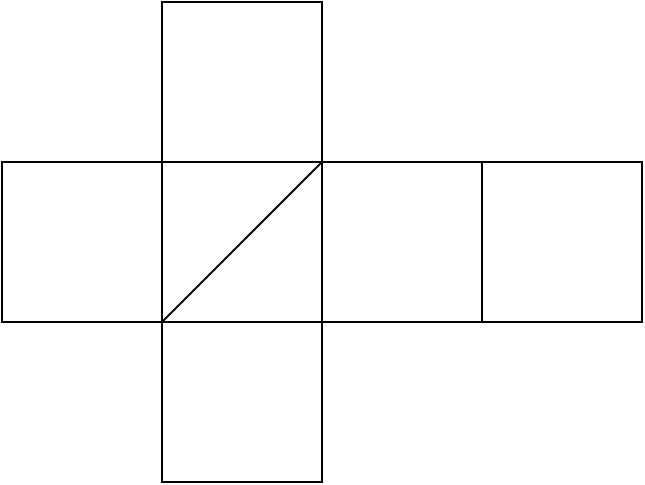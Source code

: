 <mxfile version="15.8.7" type="device"><diagram id="UlhcCPV_KAKJgWk0sdFm" name="페이지-1"><mxGraphModel dx="448" dy="321" grid="1" gridSize="10" guides="1" tooltips="1" connect="1" arrows="1" fold="1" page="1" pageScale="1" pageWidth="10000" pageHeight="10000" math="0" shadow="0"><root><mxCell id="0"/><mxCell id="1" parent="0"/><mxCell id="Dr04ktLcbrkEs5Am43tb-2" value="" style="whiteSpace=wrap;html=1;aspect=fixed;" vertex="1" parent="1"><mxGeometry x="480" y="560" width="80" height="80" as="geometry"/></mxCell><mxCell id="Dr04ktLcbrkEs5Am43tb-3" value="" style="whiteSpace=wrap;html=1;aspect=fixed;" vertex="1" parent="1"><mxGeometry x="400" y="560" width="80" height="80" as="geometry"/></mxCell><mxCell id="Dr04ktLcbrkEs5Am43tb-4" value="" style="whiteSpace=wrap;html=1;aspect=fixed;" vertex="1" parent="1"><mxGeometry x="560" y="560" width="80" height="80" as="geometry"/></mxCell><mxCell id="Dr04ktLcbrkEs5Am43tb-5" value="" style="whiteSpace=wrap;html=1;aspect=fixed;" vertex="1" parent="1"><mxGeometry x="640" y="560" width="80" height="80" as="geometry"/></mxCell><mxCell id="Dr04ktLcbrkEs5Am43tb-6" value="" style="whiteSpace=wrap;html=1;aspect=fixed;" vertex="1" parent="1"><mxGeometry x="480" y="480" width="80" height="80" as="geometry"/></mxCell><mxCell id="Dr04ktLcbrkEs5Am43tb-7" value="" style="whiteSpace=wrap;html=1;aspect=fixed;" vertex="1" parent="1"><mxGeometry x="480" y="640" width="80" height="80" as="geometry"/></mxCell><mxCell id="Dr04ktLcbrkEs5Am43tb-8" value="" style="endArrow=none;html=1;rounded=0;entryX=0;entryY=0;entryDx=0;entryDy=0;" edge="1" parent="1" target="Dr04ktLcbrkEs5Am43tb-4"><mxGeometry width="50" height="50" relative="1" as="geometry"><mxPoint x="480" y="640" as="sourcePoint"/><mxPoint x="530" y="590" as="targetPoint"/></mxGeometry></mxCell></root></mxGraphModel></diagram></mxfile>